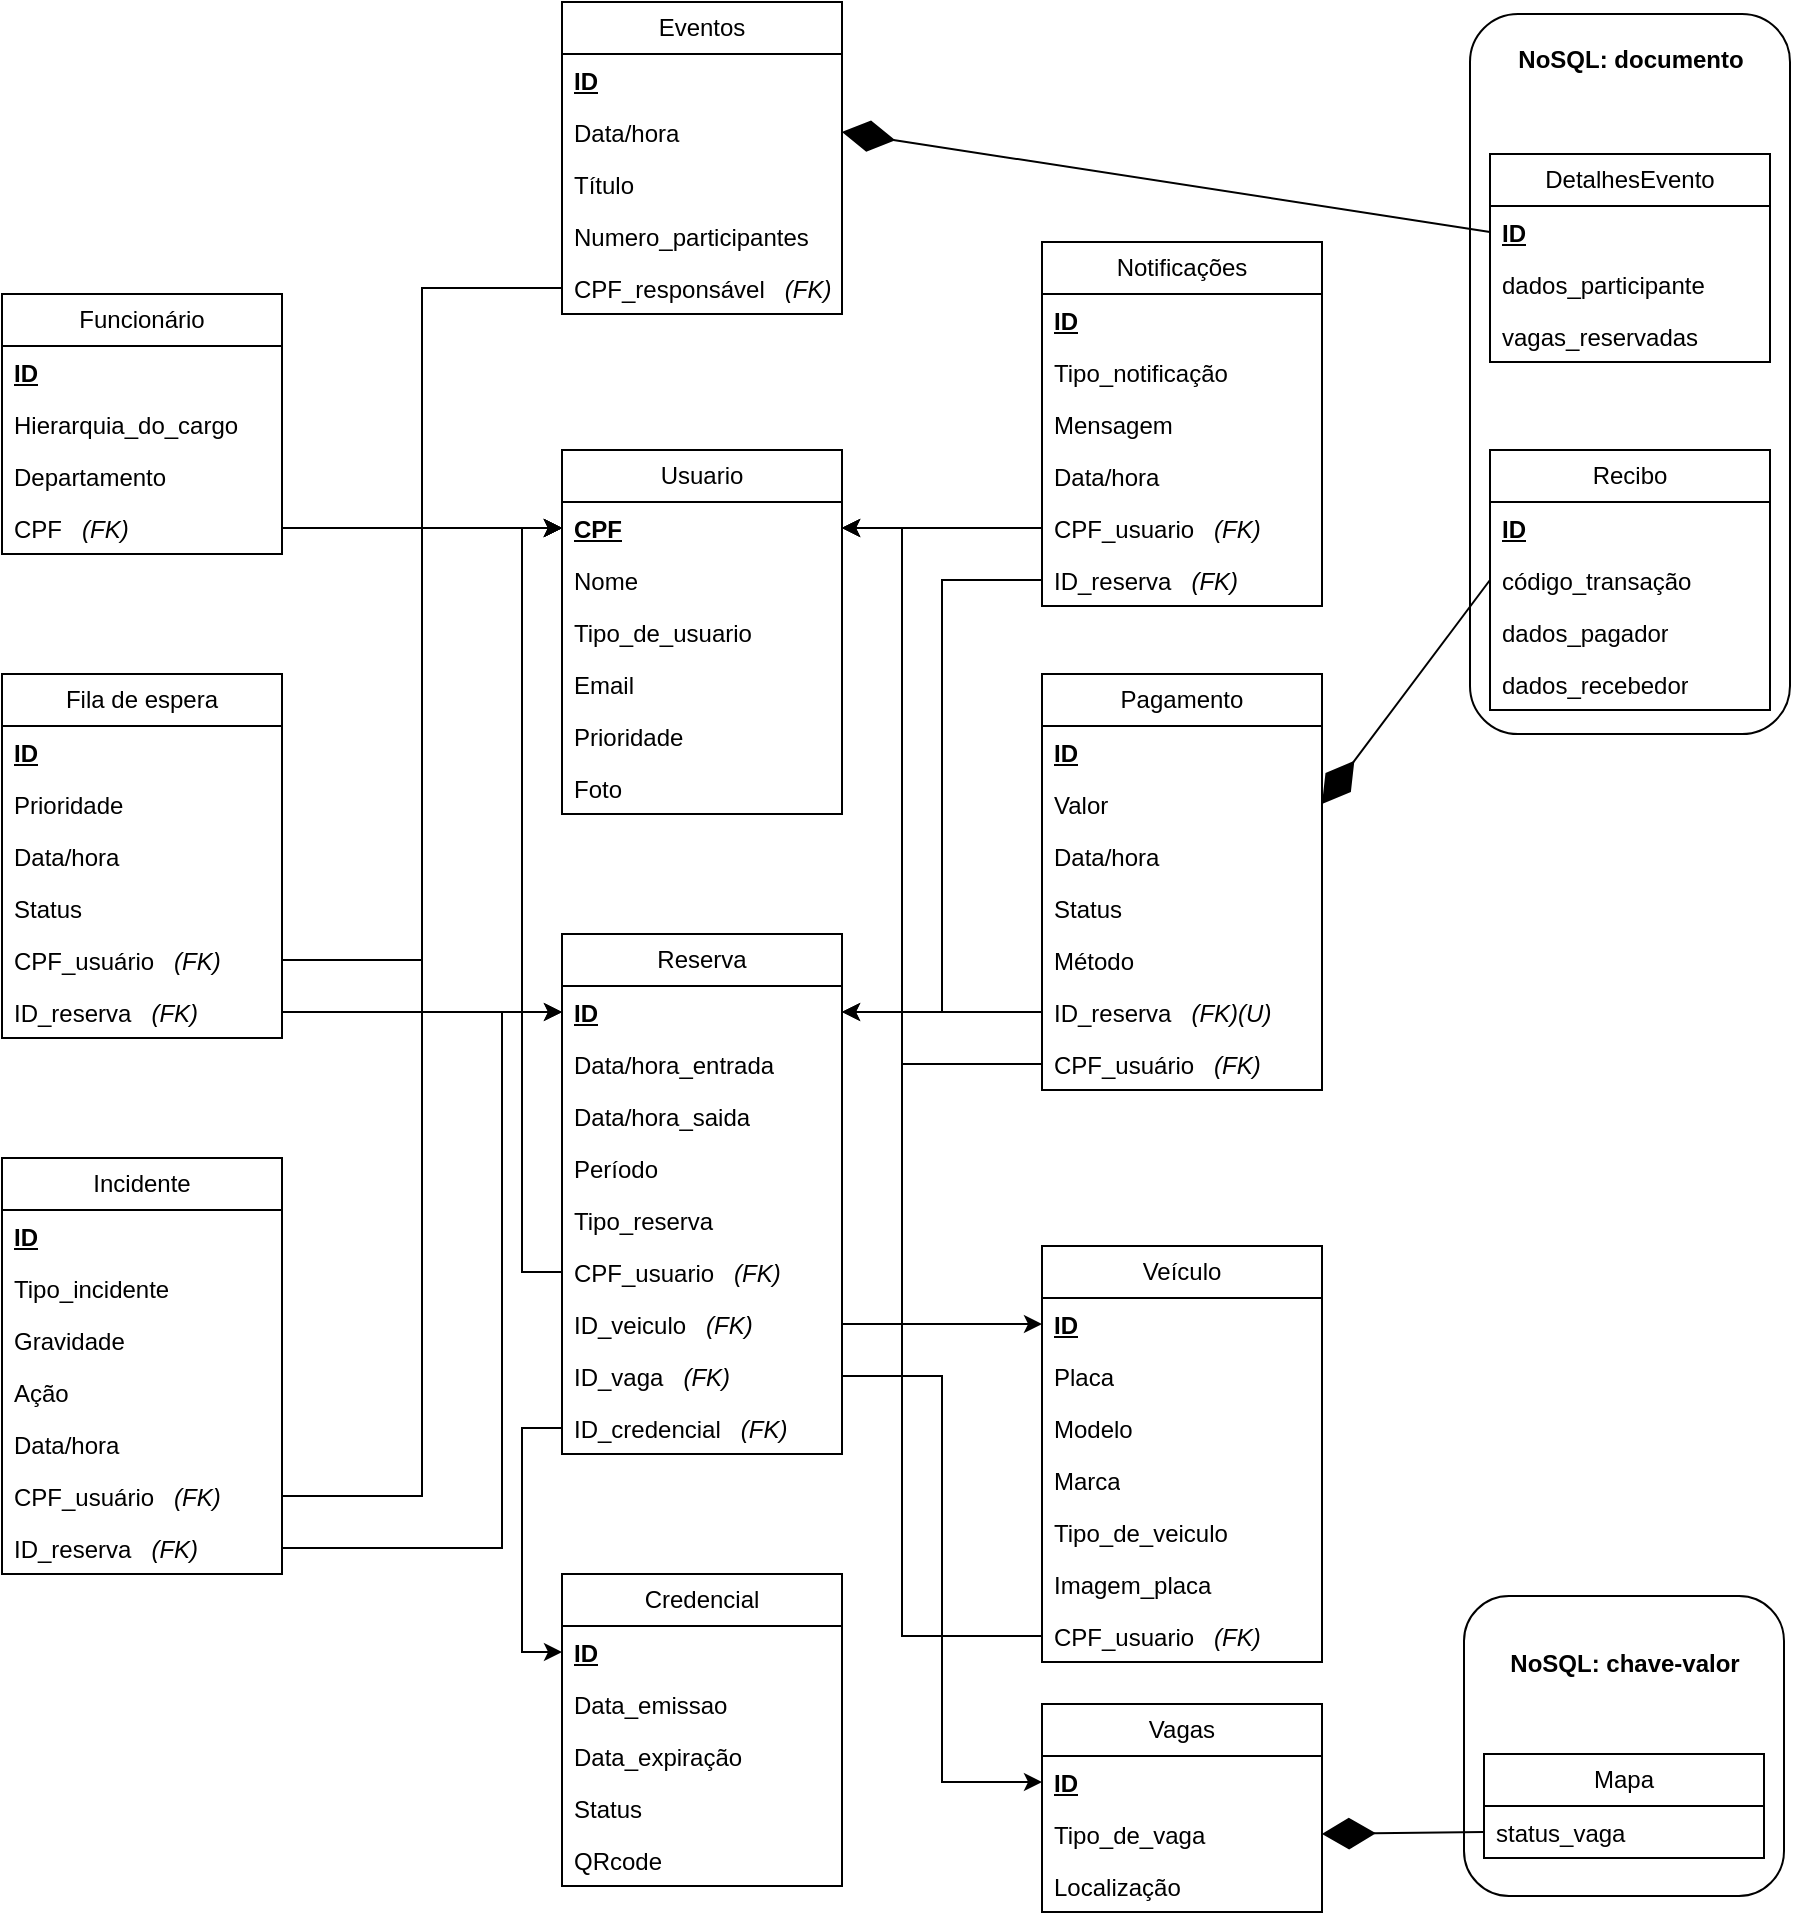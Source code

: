 <mxfile version="27.0.2">
  <diagram name="Page-1" id="e7e014a7-5840-1c2e-5031-d8a46d1fe8dd">
    <mxGraphModel dx="3027" dy="1413" grid="1" gridSize="10" guides="1" tooltips="1" connect="1" arrows="1" fold="1" page="1" pageScale="1" pageWidth="1169" pageHeight="826" background="none" math="0" shadow="0">
      <root>
        <mxCell id="0" />
        <mxCell id="1" parent="0" />
        <mxCell id="-W8Yc-sKx3KQ_jeNFnQ2-156" value="" style="rounded=1;whiteSpace=wrap;html=1;direction=south;" vertex="1" parent="1">
          <mxGeometry x="841" y="851" width="160" height="150" as="geometry" />
        </mxCell>
        <mxCell id="-W8Yc-sKx3KQ_jeNFnQ2-155" value="" style="rounded=1;whiteSpace=wrap;html=1;" vertex="1" parent="1">
          <mxGeometry x="844" y="60" width="160" height="360" as="geometry" />
        </mxCell>
        <mxCell id="-W8Yc-sKx3KQ_jeNFnQ2-41" value="Funcionário" style="swimlane;fontStyle=0;childLayout=stackLayout;horizontal=1;startSize=26;fillColor=none;horizontalStack=0;resizeParent=1;resizeParentMax=0;resizeLast=0;collapsible=1;marginBottom=0;whiteSpace=wrap;html=1;" vertex="1" parent="1">
          <mxGeometry x="110" y="200" width="140" height="130" as="geometry" />
        </mxCell>
        <mxCell id="-W8Yc-sKx3KQ_jeNFnQ2-42" value="ID" style="text;strokeColor=none;fillColor=none;align=left;verticalAlign=top;spacingLeft=4;spacingRight=4;overflow=hidden;rotatable=0;points=[[0,0.5],[1,0.5]];portConstraint=eastwest;whiteSpace=wrap;html=1;fontStyle=5" vertex="1" parent="-W8Yc-sKx3KQ_jeNFnQ2-41">
          <mxGeometry y="26" width="140" height="26" as="geometry" />
        </mxCell>
        <mxCell id="-W8Yc-sKx3KQ_jeNFnQ2-43" value="Hierarquia_do_cargo" style="text;strokeColor=none;fillColor=none;align=left;verticalAlign=top;spacingLeft=4;spacingRight=4;overflow=hidden;rotatable=0;points=[[0,0.5],[1,0.5]];portConstraint=eastwest;whiteSpace=wrap;html=1;" vertex="1" parent="-W8Yc-sKx3KQ_jeNFnQ2-41">
          <mxGeometry y="52" width="140" height="26" as="geometry" />
        </mxCell>
        <mxCell id="-W8Yc-sKx3KQ_jeNFnQ2-44" value="Departamento" style="text;strokeColor=none;fillColor=none;align=left;verticalAlign=top;spacingLeft=4;spacingRight=4;overflow=hidden;rotatable=0;points=[[0,0.5],[1,0.5]];portConstraint=eastwest;whiteSpace=wrap;html=1;" vertex="1" parent="-W8Yc-sKx3KQ_jeNFnQ2-41">
          <mxGeometry y="78" width="140" height="26" as="geometry" />
        </mxCell>
        <mxCell id="-W8Yc-sKx3KQ_jeNFnQ2-61" value="CPF&amp;nbsp; &amp;nbsp;&lt;i&gt;(FK)&lt;/i&gt;" style="text;strokeColor=none;fillColor=none;align=left;verticalAlign=top;spacingLeft=4;spacingRight=4;overflow=hidden;rotatable=0;points=[[0,0.5],[1,0.5]];portConstraint=eastwest;whiteSpace=wrap;html=1;" vertex="1" parent="-W8Yc-sKx3KQ_jeNFnQ2-41">
          <mxGeometry y="104" width="140" height="26" as="geometry" />
        </mxCell>
        <mxCell id="-W8Yc-sKx3KQ_jeNFnQ2-45" value="Incidente" style="swimlane;fontStyle=0;childLayout=stackLayout;horizontal=1;startSize=26;fillColor=none;horizontalStack=0;resizeParent=1;resizeParentMax=0;resizeLast=0;collapsible=1;marginBottom=0;whiteSpace=wrap;html=1;" vertex="1" parent="1">
          <mxGeometry x="110" y="632" width="140" height="208" as="geometry" />
        </mxCell>
        <mxCell id="-W8Yc-sKx3KQ_jeNFnQ2-46" value="&lt;span style=&quot;font-weight: 700; text-decoration-line: underline;&quot;&gt;ID&lt;/span&gt;" style="text;strokeColor=none;fillColor=none;align=left;verticalAlign=top;spacingLeft=4;spacingRight=4;overflow=hidden;rotatable=0;points=[[0,0.5],[1,0.5]];portConstraint=eastwest;whiteSpace=wrap;html=1;" vertex="1" parent="-W8Yc-sKx3KQ_jeNFnQ2-45">
          <mxGeometry y="26" width="140" height="26" as="geometry" />
        </mxCell>
        <mxCell id="-W8Yc-sKx3KQ_jeNFnQ2-47" value="Tipo_incidente" style="text;strokeColor=none;fillColor=none;align=left;verticalAlign=top;spacingLeft=4;spacingRight=4;overflow=hidden;rotatable=0;points=[[0,0.5],[1,0.5]];portConstraint=eastwest;whiteSpace=wrap;html=1;" vertex="1" parent="-W8Yc-sKx3KQ_jeNFnQ2-45">
          <mxGeometry y="52" width="140" height="26" as="geometry" />
        </mxCell>
        <mxCell id="-W8Yc-sKx3KQ_jeNFnQ2-48" value="Gravidade" style="text;strokeColor=none;fillColor=none;align=left;verticalAlign=top;spacingLeft=4;spacingRight=4;overflow=hidden;rotatable=0;points=[[0,0.5],[1,0.5]];portConstraint=eastwest;whiteSpace=wrap;html=1;" vertex="1" parent="-W8Yc-sKx3KQ_jeNFnQ2-45">
          <mxGeometry y="78" width="140" height="26" as="geometry" />
        </mxCell>
        <mxCell id="-W8Yc-sKx3KQ_jeNFnQ2-63" value="Ação" style="text;strokeColor=none;fillColor=none;align=left;verticalAlign=top;spacingLeft=4;spacingRight=4;overflow=hidden;rotatable=0;points=[[0,0.5],[1,0.5]];portConstraint=eastwest;whiteSpace=wrap;html=1;" vertex="1" parent="-W8Yc-sKx3KQ_jeNFnQ2-45">
          <mxGeometry y="104" width="140" height="26" as="geometry" />
        </mxCell>
        <mxCell id="-W8Yc-sKx3KQ_jeNFnQ2-64" value="Data/hora" style="text;strokeColor=none;fillColor=none;align=left;verticalAlign=top;spacingLeft=4;spacingRight=4;overflow=hidden;rotatable=0;points=[[0,0.5],[1,0.5]];portConstraint=eastwest;whiteSpace=wrap;html=1;" vertex="1" parent="-W8Yc-sKx3KQ_jeNFnQ2-45">
          <mxGeometry y="130" width="140" height="26" as="geometry" />
        </mxCell>
        <mxCell id="-W8Yc-sKx3KQ_jeNFnQ2-65" value="CPF_usuário&amp;nbsp; &amp;nbsp;&lt;i&gt;(FK)&lt;/i&gt;" style="text;strokeColor=none;fillColor=none;align=left;verticalAlign=top;spacingLeft=4;spacingRight=4;overflow=hidden;rotatable=0;points=[[0,0.5],[1,0.5]];portConstraint=eastwest;whiteSpace=wrap;html=1;" vertex="1" parent="-W8Yc-sKx3KQ_jeNFnQ2-45">
          <mxGeometry y="156" width="140" height="26" as="geometry" />
        </mxCell>
        <mxCell id="-W8Yc-sKx3KQ_jeNFnQ2-66" value="ID_reserva&amp;nbsp; &amp;nbsp;&lt;i&gt;(FK)&lt;/i&gt;" style="text;strokeColor=none;fillColor=none;align=left;verticalAlign=top;spacingLeft=4;spacingRight=4;overflow=hidden;rotatable=0;points=[[0,0.5],[1,0.5]];portConstraint=eastwest;whiteSpace=wrap;html=1;" vertex="1" parent="-W8Yc-sKx3KQ_jeNFnQ2-45">
          <mxGeometry y="182" width="140" height="26" as="geometry" />
        </mxCell>
        <mxCell id="-W8Yc-sKx3KQ_jeNFnQ2-49" value="Fila de espera" style="swimlane;fontStyle=0;childLayout=stackLayout;horizontal=1;startSize=26;fillColor=none;horizontalStack=0;resizeParent=1;resizeParentMax=0;resizeLast=0;collapsible=1;marginBottom=0;whiteSpace=wrap;html=1;" vertex="1" parent="1">
          <mxGeometry x="110" y="390" width="140" height="182" as="geometry" />
        </mxCell>
        <mxCell id="-W8Yc-sKx3KQ_jeNFnQ2-50" value="&lt;span style=&quot;font-weight: 700; text-decoration-line: underline;&quot;&gt;ID&lt;/span&gt;" style="text;strokeColor=none;fillColor=none;align=left;verticalAlign=top;spacingLeft=4;spacingRight=4;overflow=hidden;rotatable=0;points=[[0,0.5],[1,0.5]];portConstraint=eastwest;whiteSpace=wrap;html=1;" vertex="1" parent="-W8Yc-sKx3KQ_jeNFnQ2-49">
          <mxGeometry y="26" width="140" height="26" as="geometry" />
        </mxCell>
        <mxCell id="-W8Yc-sKx3KQ_jeNFnQ2-58" value="Prioridade" style="text;strokeColor=none;fillColor=none;align=left;verticalAlign=top;spacingLeft=4;spacingRight=4;overflow=hidden;rotatable=0;points=[[0,0.5],[1,0.5]];portConstraint=eastwest;whiteSpace=wrap;html=1;" vertex="1" parent="-W8Yc-sKx3KQ_jeNFnQ2-49">
          <mxGeometry y="52" width="140" height="26" as="geometry" />
        </mxCell>
        <mxCell id="-W8Yc-sKx3KQ_jeNFnQ2-51" value="Data/hora" style="text;strokeColor=none;fillColor=none;align=left;verticalAlign=top;spacingLeft=4;spacingRight=4;overflow=hidden;rotatable=0;points=[[0,0.5],[1,0.5]];portConstraint=eastwest;whiteSpace=wrap;html=1;" vertex="1" parent="-W8Yc-sKx3KQ_jeNFnQ2-49">
          <mxGeometry y="78" width="140" height="26" as="geometry" />
        </mxCell>
        <mxCell id="-W8Yc-sKx3KQ_jeNFnQ2-59" value="Status" style="text;strokeColor=none;fillColor=none;align=left;verticalAlign=top;spacingLeft=4;spacingRight=4;overflow=hidden;rotatable=0;points=[[0,0.5],[1,0.5]];portConstraint=eastwest;whiteSpace=wrap;html=1;" vertex="1" parent="-W8Yc-sKx3KQ_jeNFnQ2-49">
          <mxGeometry y="104" width="140" height="26" as="geometry" />
        </mxCell>
        <mxCell id="-W8Yc-sKx3KQ_jeNFnQ2-52" value="CPF_usuário&amp;nbsp; &amp;nbsp;&lt;i&gt;(FK)&lt;/i&gt;" style="text;strokeColor=none;fillColor=none;align=left;verticalAlign=top;spacingLeft=4;spacingRight=4;overflow=hidden;rotatable=0;points=[[0,0.5],[1,0.5]];portConstraint=eastwest;whiteSpace=wrap;html=1;" vertex="1" parent="-W8Yc-sKx3KQ_jeNFnQ2-49">
          <mxGeometry y="130" width="140" height="26" as="geometry" />
        </mxCell>
        <mxCell id="-W8Yc-sKx3KQ_jeNFnQ2-57" value="ID_reserva&amp;nbsp; &amp;nbsp;&lt;i&gt;(FK)&lt;/i&gt;" style="text;strokeColor=none;fillColor=none;align=left;verticalAlign=top;spacingLeft=4;spacingRight=4;overflow=hidden;rotatable=0;points=[[0,0.5],[1,0.5]];portConstraint=eastwest;whiteSpace=wrap;html=1;" vertex="1" parent="-W8Yc-sKx3KQ_jeNFnQ2-49">
          <mxGeometry y="156" width="140" height="26" as="geometry" />
        </mxCell>
        <mxCell id="-W8Yc-sKx3KQ_jeNFnQ2-70" value="Eventos" style="swimlane;fontStyle=0;childLayout=stackLayout;horizontal=1;startSize=26;fillColor=none;horizontalStack=0;resizeParent=1;resizeParentMax=0;resizeLast=0;collapsible=1;marginBottom=0;whiteSpace=wrap;html=1;" vertex="1" parent="1">
          <mxGeometry x="390" y="54" width="140" height="156" as="geometry" />
        </mxCell>
        <mxCell id="-W8Yc-sKx3KQ_jeNFnQ2-71" value="&lt;span style=&quot;font-weight: 700; text-decoration-line: underline;&quot;&gt;ID&lt;/span&gt;" style="text;strokeColor=none;fillColor=none;align=left;verticalAlign=top;spacingLeft=4;spacingRight=4;overflow=hidden;rotatable=0;points=[[0,0.5],[1,0.5]];portConstraint=eastwest;whiteSpace=wrap;html=1;" vertex="1" parent="-W8Yc-sKx3KQ_jeNFnQ2-70">
          <mxGeometry y="26" width="140" height="26" as="geometry" />
        </mxCell>
        <mxCell id="-W8Yc-sKx3KQ_jeNFnQ2-72" value="Data/hora" style="text;strokeColor=none;fillColor=none;align=left;verticalAlign=top;spacingLeft=4;spacingRight=4;overflow=hidden;rotatable=0;points=[[0,0.5],[1,0.5]];portConstraint=eastwest;whiteSpace=wrap;html=1;" vertex="1" parent="-W8Yc-sKx3KQ_jeNFnQ2-70">
          <mxGeometry y="52" width="140" height="26" as="geometry" />
        </mxCell>
        <mxCell id="-W8Yc-sKx3KQ_jeNFnQ2-73" value="Título" style="text;strokeColor=none;fillColor=none;align=left;verticalAlign=top;spacingLeft=4;spacingRight=4;overflow=hidden;rotatable=0;points=[[0,0.5],[1,0.5]];portConstraint=eastwest;whiteSpace=wrap;html=1;" vertex="1" parent="-W8Yc-sKx3KQ_jeNFnQ2-70">
          <mxGeometry y="78" width="140" height="26" as="geometry" />
        </mxCell>
        <mxCell id="-W8Yc-sKx3KQ_jeNFnQ2-102" value="Numero_participantes" style="text;strokeColor=none;fillColor=none;align=left;verticalAlign=top;spacingLeft=4;spacingRight=4;overflow=hidden;rotatable=0;points=[[0,0.5],[1,0.5]];portConstraint=eastwest;whiteSpace=wrap;html=1;" vertex="1" parent="-W8Yc-sKx3KQ_jeNFnQ2-70">
          <mxGeometry y="104" width="140" height="26" as="geometry" />
        </mxCell>
        <mxCell id="-W8Yc-sKx3KQ_jeNFnQ2-103" value="CPF_responsável&amp;nbsp; &amp;nbsp;&lt;i&gt;(FK)&lt;/i&gt;" style="text;strokeColor=none;fillColor=none;align=left;verticalAlign=top;spacingLeft=4;spacingRight=4;overflow=hidden;rotatable=0;points=[[0,0.5],[1,0.5]];portConstraint=eastwest;whiteSpace=wrap;html=1;" vertex="1" parent="-W8Yc-sKx3KQ_jeNFnQ2-70">
          <mxGeometry y="130" width="140" height="26" as="geometry" />
        </mxCell>
        <mxCell id="-W8Yc-sKx3KQ_jeNFnQ2-74" value="Usuario" style="swimlane;fontStyle=0;childLayout=stackLayout;horizontal=1;startSize=26;fillColor=none;horizontalStack=0;resizeParent=1;resizeParentMax=0;resizeLast=0;collapsible=1;marginBottom=0;whiteSpace=wrap;html=1;" vertex="1" parent="1">
          <mxGeometry x="390" y="278" width="140" height="182" as="geometry" />
        </mxCell>
        <mxCell id="-W8Yc-sKx3KQ_jeNFnQ2-75" value="&lt;b&gt;&lt;u&gt;CPF&lt;/u&gt;&lt;/b&gt;" style="text;strokeColor=none;fillColor=none;align=left;verticalAlign=top;spacingLeft=4;spacingRight=4;overflow=hidden;rotatable=0;points=[[0,0.5],[1,0.5]];portConstraint=eastwest;whiteSpace=wrap;html=1;" vertex="1" parent="-W8Yc-sKx3KQ_jeNFnQ2-74">
          <mxGeometry y="26" width="140" height="26" as="geometry" />
        </mxCell>
        <mxCell id="-W8Yc-sKx3KQ_jeNFnQ2-76" value="Nome" style="text;strokeColor=none;fillColor=none;align=left;verticalAlign=top;spacingLeft=4;spacingRight=4;overflow=hidden;rotatable=0;points=[[0,0.5],[1,0.5]];portConstraint=eastwest;whiteSpace=wrap;html=1;" vertex="1" parent="-W8Yc-sKx3KQ_jeNFnQ2-74">
          <mxGeometry y="52" width="140" height="26" as="geometry" />
        </mxCell>
        <mxCell id="-W8Yc-sKx3KQ_jeNFnQ2-77" value="Tipo_de_usuario" style="text;strokeColor=none;fillColor=none;align=left;verticalAlign=top;spacingLeft=4;spacingRight=4;overflow=hidden;rotatable=0;points=[[0,0.5],[1,0.5]];portConstraint=eastwest;whiteSpace=wrap;html=1;" vertex="1" parent="-W8Yc-sKx3KQ_jeNFnQ2-74">
          <mxGeometry y="78" width="140" height="26" as="geometry" />
        </mxCell>
        <mxCell id="-W8Yc-sKx3KQ_jeNFnQ2-104" value="Email" style="text;strokeColor=none;fillColor=none;align=left;verticalAlign=top;spacingLeft=4;spacingRight=4;overflow=hidden;rotatable=0;points=[[0,0.5],[1,0.5]];portConstraint=eastwest;whiteSpace=wrap;html=1;" vertex="1" parent="-W8Yc-sKx3KQ_jeNFnQ2-74">
          <mxGeometry y="104" width="140" height="26" as="geometry" />
        </mxCell>
        <mxCell id="-W8Yc-sKx3KQ_jeNFnQ2-105" value="Prioridade" style="text;strokeColor=none;fillColor=none;align=left;verticalAlign=top;spacingLeft=4;spacingRight=4;overflow=hidden;rotatable=0;points=[[0,0.5],[1,0.5]];portConstraint=eastwest;whiteSpace=wrap;html=1;" vertex="1" parent="-W8Yc-sKx3KQ_jeNFnQ2-74">
          <mxGeometry y="130" width="140" height="26" as="geometry" />
        </mxCell>
        <mxCell id="-W8Yc-sKx3KQ_jeNFnQ2-106" value="Foto" style="text;strokeColor=none;fillColor=none;align=left;verticalAlign=top;spacingLeft=4;spacingRight=4;overflow=hidden;rotatable=0;points=[[0,0.5],[1,0.5]];portConstraint=eastwest;whiteSpace=wrap;html=1;" vertex="1" parent="-W8Yc-sKx3KQ_jeNFnQ2-74">
          <mxGeometry y="156" width="140" height="26" as="geometry" />
        </mxCell>
        <mxCell id="-W8Yc-sKx3KQ_jeNFnQ2-78" value="Reserva" style="swimlane;fontStyle=0;childLayout=stackLayout;horizontal=1;startSize=26;fillColor=none;horizontalStack=0;resizeParent=1;resizeParentMax=0;resizeLast=0;collapsible=1;marginBottom=0;whiteSpace=wrap;html=1;" vertex="1" parent="1">
          <mxGeometry x="390" y="520" width="140" height="260" as="geometry" />
        </mxCell>
        <mxCell id="-W8Yc-sKx3KQ_jeNFnQ2-79" value="&lt;span style=&quot;font-weight: 700; text-decoration-line: underline;&quot;&gt;ID&lt;/span&gt;" style="text;strokeColor=none;fillColor=none;align=left;verticalAlign=top;spacingLeft=4;spacingRight=4;overflow=hidden;rotatable=0;points=[[0,0.5],[1,0.5]];portConstraint=eastwest;whiteSpace=wrap;html=1;" vertex="1" parent="-W8Yc-sKx3KQ_jeNFnQ2-78">
          <mxGeometry y="26" width="140" height="26" as="geometry" />
        </mxCell>
        <mxCell id="-W8Yc-sKx3KQ_jeNFnQ2-80" value="Data/hora_entrada" style="text;strokeColor=none;fillColor=none;align=left;verticalAlign=top;spacingLeft=4;spacingRight=4;overflow=hidden;rotatable=0;points=[[0,0.5],[1,0.5]];portConstraint=eastwest;whiteSpace=wrap;html=1;" vertex="1" parent="-W8Yc-sKx3KQ_jeNFnQ2-78">
          <mxGeometry y="52" width="140" height="26" as="geometry" />
        </mxCell>
        <mxCell id="-W8Yc-sKx3KQ_jeNFnQ2-81" value="Data/hora_saida" style="text;strokeColor=none;fillColor=none;align=left;verticalAlign=top;spacingLeft=4;spacingRight=4;overflow=hidden;rotatable=0;points=[[0,0.5],[1,0.5]];portConstraint=eastwest;whiteSpace=wrap;html=1;" vertex="1" parent="-W8Yc-sKx3KQ_jeNFnQ2-78">
          <mxGeometry y="78" width="140" height="26" as="geometry" />
        </mxCell>
        <mxCell id="-W8Yc-sKx3KQ_jeNFnQ2-107" value="Período" style="text;strokeColor=none;fillColor=none;align=left;verticalAlign=top;spacingLeft=4;spacingRight=4;overflow=hidden;rotatable=0;points=[[0,0.5],[1,0.5]];portConstraint=eastwest;whiteSpace=wrap;html=1;" vertex="1" parent="-W8Yc-sKx3KQ_jeNFnQ2-78">
          <mxGeometry y="104" width="140" height="26" as="geometry" />
        </mxCell>
        <mxCell id="-W8Yc-sKx3KQ_jeNFnQ2-108" value="Tipo_reserva" style="text;strokeColor=none;fillColor=none;align=left;verticalAlign=top;spacingLeft=4;spacingRight=4;overflow=hidden;rotatable=0;points=[[0,0.5],[1,0.5]];portConstraint=eastwest;whiteSpace=wrap;html=1;" vertex="1" parent="-W8Yc-sKx3KQ_jeNFnQ2-78">
          <mxGeometry y="130" width="140" height="26" as="geometry" />
        </mxCell>
        <mxCell id="-W8Yc-sKx3KQ_jeNFnQ2-112" value="CPF_usuario&amp;nbsp; &amp;nbsp;&lt;i&gt;(FK)&lt;/i&gt;" style="text;strokeColor=none;fillColor=none;align=left;verticalAlign=top;spacingLeft=4;spacingRight=4;overflow=hidden;rotatable=0;points=[[0,0.5],[1,0.5]];portConstraint=eastwest;whiteSpace=wrap;html=1;" vertex="1" parent="-W8Yc-sKx3KQ_jeNFnQ2-78">
          <mxGeometry y="156" width="140" height="26" as="geometry" />
        </mxCell>
        <mxCell id="-W8Yc-sKx3KQ_jeNFnQ2-111" value="ID_veiculo&amp;nbsp; &amp;nbsp;&lt;i&gt;(FK)&lt;/i&gt;" style="text;strokeColor=none;fillColor=none;align=left;verticalAlign=top;spacingLeft=4;spacingRight=4;overflow=hidden;rotatable=0;points=[[0,0.5],[1,0.5]];portConstraint=eastwest;whiteSpace=wrap;html=1;" vertex="1" parent="-W8Yc-sKx3KQ_jeNFnQ2-78">
          <mxGeometry y="182" width="140" height="26" as="geometry" />
        </mxCell>
        <mxCell id="-W8Yc-sKx3KQ_jeNFnQ2-110" value="ID_vaga&amp;nbsp; &amp;nbsp;&lt;i&gt;(FK)&lt;/i&gt;" style="text;strokeColor=none;fillColor=none;align=left;verticalAlign=top;spacingLeft=4;spacingRight=4;overflow=hidden;rotatable=0;points=[[0,0.5],[1,0.5]];portConstraint=eastwest;whiteSpace=wrap;html=1;" vertex="1" parent="-W8Yc-sKx3KQ_jeNFnQ2-78">
          <mxGeometry y="208" width="140" height="26" as="geometry" />
        </mxCell>
        <mxCell id="-W8Yc-sKx3KQ_jeNFnQ2-109" value="ID_credencial&amp;nbsp; &amp;nbsp;&lt;i&gt;(FK)&lt;/i&gt;" style="text;strokeColor=none;fillColor=none;align=left;verticalAlign=top;spacingLeft=4;spacingRight=4;overflow=hidden;rotatable=0;points=[[0,0.5],[1,0.5]];portConstraint=eastwest;whiteSpace=wrap;html=1;" vertex="1" parent="-W8Yc-sKx3KQ_jeNFnQ2-78">
          <mxGeometry y="234" width="140" height="26" as="geometry" />
        </mxCell>
        <mxCell id="-W8Yc-sKx3KQ_jeNFnQ2-82" value="Credencial" style="swimlane;fontStyle=0;childLayout=stackLayout;horizontal=1;startSize=26;fillColor=none;horizontalStack=0;resizeParent=1;resizeParentMax=0;resizeLast=0;collapsible=1;marginBottom=0;whiteSpace=wrap;html=1;" vertex="1" parent="1">
          <mxGeometry x="390" y="840" width="140" height="156" as="geometry" />
        </mxCell>
        <mxCell id="-W8Yc-sKx3KQ_jeNFnQ2-83" value="&lt;span style=&quot;font-weight: 700; text-decoration-line: underline;&quot;&gt;ID&lt;/span&gt;" style="text;strokeColor=none;fillColor=none;align=left;verticalAlign=top;spacingLeft=4;spacingRight=4;overflow=hidden;rotatable=0;points=[[0,0.5],[1,0.5]];portConstraint=eastwest;whiteSpace=wrap;html=1;" vertex="1" parent="-W8Yc-sKx3KQ_jeNFnQ2-82">
          <mxGeometry y="26" width="140" height="26" as="geometry" />
        </mxCell>
        <mxCell id="-W8Yc-sKx3KQ_jeNFnQ2-84" value="Data_emissao" style="text;strokeColor=none;fillColor=none;align=left;verticalAlign=top;spacingLeft=4;spacingRight=4;overflow=hidden;rotatable=0;points=[[0,0.5],[1,0.5]];portConstraint=eastwest;whiteSpace=wrap;html=1;" vertex="1" parent="-W8Yc-sKx3KQ_jeNFnQ2-82">
          <mxGeometry y="52" width="140" height="26" as="geometry" />
        </mxCell>
        <mxCell id="-W8Yc-sKx3KQ_jeNFnQ2-85" value="Data_expiração" style="text;strokeColor=none;fillColor=none;align=left;verticalAlign=top;spacingLeft=4;spacingRight=4;overflow=hidden;rotatable=0;points=[[0,0.5],[1,0.5]];portConstraint=eastwest;whiteSpace=wrap;html=1;" vertex="1" parent="-W8Yc-sKx3KQ_jeNFnQ2-82">
          <mxGeometry y="78" width="140" height="26" as="geometry" />
        </mxCell>
        <mxCell id="-W8Yc-sKx3KQ_jeNFnQ2-113" value="Status" style="text;strokeColor=none;fillColor=none;align=left;verticalAlign=top;spacingLeft=4;spacingRight=4;overflow=hidden;rotatable=0;points=[[0,0.5],[1,0.5]];portConstraint=eastwest;whiteSpace=wrap;html=1;" vertex="1" parent="-W8Yc-sKx3KQ_jeNFnQ2-82">
          <mxGeometry y="104" width="140" height="26" as="geometry" />
        </mxCell>
        <mxCell id="-W8Yc-sKx3KQ_jeNFnQ2-114" value="QRcode" style="text;strokeColor=none;fillColor=none;align=left;verticalAlign=top;spacingLeft=4;spacingRight=4;overflow=hidden;rotatable=0;points=[[0,0.5],[1,0.5]];portConstraint=eastwest;whiteSpace=wrap;html=1;" vertex="1" parent="-W8Yc-sKx3KQ_jeNFnQ2-82">
          <mxGeometry y="130" width="140" height="26" as="geometry" />
        </mxCell>
        <mxCell id="-W8Yc-sKx3KQ_jeNFnQ2-86" value="Notificações" style="swimlane;fontStyle=0;childLayout=stackLayout;horizontal=1;startSize=26;fillColor=none;horizontalStack=0;resizeParent=1;resizeParentMax=0;resizeLast=0;collapsible=1;marginBottom=0;whiteSpace=wrap;html=1;" vertex="1" parent="1">
          <mxGeometry x="630" y="174" width="140" height="182" as="geometry" />
        </mxCell>
        <mxCell id="-W8Yc-sKx3KQ_jeNFnQ2-87" value="&lt;span style=&quot;font-weight: 700; text-decoration-line: underline;&quot;&gt;ID&lt;/span&gt;" style="text;strokeColor=none;fillColor=none;align=left;verticalAlign=top;spacingLeft=4;spacingRight=4;overflow=hidden;rotatable=0;points=[[0,0.5],[1,0.5]];portConstraint=eastwest;whiteSpace=wrap;html=1;" vertex="1" parent="-W8Yc-sKx3KQ_jeNFnQ2-86">
          <mxGeometry y="26" width="140" height="26" as="geometry" />
        </mxCell>
        <mxCell id="-W8Yc-sKx3KQ_jeNFnQ2-88" value="Tipo_notificação" style="text;strokeColor=none;fillColor=none;align=left;verticalAlign=top;spacingLeft=4;spacingRight=4;overflow=hidden;rotatable=0;points=[[0,0.5],[1,0.5]];portConstraint=eastwest;whiteSpace=wrap;html=1;" vertex="1" parent="-W8Yc-sKx3KQ_jeNFnQ2-86">
          <mxGeometry y="52" width="140" height="26" as="geometry" />
        </mxCell>
        <mxCell id="-W8Yc-sKx3KQ_jeNFnQ2-89" value="Mensagem" style="text;strokeColor=none;fillColor=none;align=left;verticalAlign=top;spacingLeft=4;spacingRight=4;overflow=hidden;rotatable=0;points=[[0,0.5],[1,0.5]];portConstraint=eastwest;whiteSpace=wrap;html=1;" vertex="1" parent="-W8Yc-sKx3KQ_jeNFnQ2-86">
          <mxGeometry y="78" width="140" height="26" as="geometry" />
        </mxCell>
        <mxCell id="-W8Yc-sKx3KQ_jeNFnQ2-115" value="Data/hora" style="text;strokeColor=none;fillColor=none;align=left;verticalAlign=top;spacingLeft=4;spacingRight=4;overflow=hidden;rotatable=0;points=[[0,0.5],[1,0.5]];portConstraint=eastwest;whiteSpace=wrap;html=1;" vertex="1" parent="-W8Yc-sKx3KQ_jeNFnQ2-86">
          <mxGeometry y="104" width="140" height="26" as="geometry" />
        </mxCell>
        <mxCell id="-W8Yc-sKx3KQ_jeNFnQ2-116" value="CPF_usuario&amp;nbsp; &amp;nbsp;&lt;i&gt;(FK)&lt;/i&gt;" style="text;strokeColor=none;fillColor=none;align=left;verticalAlign=top;spacingLeft=4;spacingRight=4;overflow=hidden;rotatable=0;points=[[0,0.5],[1,0.5]];portConstraint=eastwest;whiteSpace=wrap;html=1;" vertex="1" parent="-W8Yc-sKx3KQ_jeNFnQ2-86">
          <mxGeometry y="130" width="140" height="26" as="geometry" />
        </mxCell>
        <mxCell id="-W8Yc-sKx3KQ_jeNFnQ2-117" value="ID_reserva&amp;nbsp; &amp;nbsp;&lt;i&gt;(FK)&lt;/i&gt;" style="text;strokeColor=none;fillColor=none;align=left;verticalAlign=top;spacingLeft=4;spacingRight=4;overflow=hidden;rotatable=0;points=[[0,0.5],[1,0.5]];portConstraint=eastwest;whiteSpace=wrap;html=1;" vertex="1" parent="-W8Yc-sKx3KQ_jeNFnQ2-86">
          <mxGeometry y="156" width="140" height="26" as="geometry" />
        </mxCell>
        <mxCell id="-W8Yc-sKx3KQ_jeNFnQ2-90" value="Pagamento" style="swimlane;fontStyle=0;childLayout=stackLayout;horizontal=1;startSize=26;fillColor=none;horizontalStack=0;resizeParent=1;resizeParentMax=0;resizeLast=0;collapsible=1;marginBottom=0;whiteSpace=wrap;html=1;" vertex="1" parent="1">
          <mxGeometry x="630" y="390" width="140" height="208" as="geometry" />
        </mxCell>
        <mxCell id="-W8Yc-sKx3KQ_jeNFnQ2-91" value="&lt;span style=&quot;font-weight: 700; text-decoration-line: underline;&quot;&gt;ID&lt;/span&gt;" style="text;strokeColor=none;fillColor=none;align=left;verticalAlign=top;spacingLeft=4;spacingRight=4;overflow=hidden;rotatable=0;points=[[0,0.5],[1,0.5]];portConstraint=eastwest;whiteSpace=wrap;html=1;" vertex="1" parent="-W8Yc-sKx3KQ_jeNFnQ2-90">
          <mxGeometry y="26" width="140" height="26" as="geometry" />
        </mxCell>
        <mxCell id="-W8Yc-sKx3KQ_jeNFnQ2-92" value="Valor" style="text;strokeColor=none;fillColor=none;align=left;verticalAlign=top;spacingLeft=4;spacingRight=4;overflow=hidden;rotatable=0;points=[[0,0.5],[1,0.5]];portConstraint=eastwest;whiteSpace=wrap;html=1;" vertex="1" parent="-W8Yc-sKx3KQ_jeNFnQ2-90">
          <mxGeometry y="52" width="140" height="26" as="geometry" />
        </mxCell>
        <mxCell id="-W8Yc-sKx3KQ_jeNFnQ2-93" value="Data/hora" style="text;strokeColor=none;fillColor=none;align=left;verticalAlign=top;spacingLeft=4;spacingRight=4;overflow=hidden;rotatable=0;points=[[0,0.5],[1,0.5]];portConstraint=eastwest;whiteSpace=wrap;html=1;" vertex="1" parent="-W8Yc-sKx3KQ_jeNFnQ2-90">
          <mxGeometry y="78" width="140" height="26" as="geometry" />
        </mxCell>
        <mxCell id="-W8Yc-sKx3KQ_jeNFnQ2-118" value="Status" style="text;strokeColor=none;fillColor=none;align=left;verticalAlign=top;spacingLeft=4;spacingRight=4;overflow=hidden;rotatable=0;points=[[0,0.5],[1,0.5]];portConstraint=eastwest;whiteSpace=wrap;html=1;" vertex="1" parent="-W8Yc-sKx3KQ_jeNFnQ2-90">
          <mxGeometry y="104" width="140" height="26" as="geometry" />
        </mxCell>
        <mxCell id="-W8Yc-sKx3KQ_jeNFnQ2-121" value="Método" style="text;strokeColor=none;fillColor=none;align=left;verticalAlign=top;spacingLeft=4;spacingRight=4;overflow=hidden;rotatable=0;points=[[0,0.5],[1,0.5]];portConstraint=eastwest;whiteSpace=wrap;html=1;" vertex="1" parent="-W8Yc-sKx3KQ_jeNFnQ2-90">
          <mxGeometry y="130" width="140" height="26" as="geometry" />
        </mxCell>
        <mxCell id="-W8Yc-sKx3KQ_jeNFnQ2-120" value="ID_reserva&amp;nbsp; &amp;nbsp;&lt;i&gt;(FK)(U)&lt;/i&gt;" style="text;strokeColor=none;fillColor=none;align=left;verticalAlign=top;spacingLeft=4;spacingRight=4;overflow=hidden;rotatable=0;points=[[0,0.5],[1,0.5]];portConstraint=eastwest;whiteSpace=wrap;html=1;" vertex="1" parent="-W8Yc-sKx3KQ_jeNFnQ2-90">
          <mxGeometry y="156" width="140" height="26" as="geometry" />
        </mxCell>
        <mxCell id="-W8Yc-sKx3KQ_jeNFnQ2-119" value="CPF_usuário&amp;nbsp; &amp;nbsp;&lt;i&gt;(FK)&lt;/i&gt;" style="text;strokeColor=none;fillColor=none;align=left;verticalAlign=top;spacingLeft=4;spacingRight=4;overflow=hidden;rotatable=0;points=[[0,0.5],[1,0.5]];portConstraint=eastwest;whiteSpace=wrap;html=1;" vertex="1" parent="-W8Yc-sKx3KQ_jeNFnQ2-90">
          <mxGeometry y="182" width="140" height="26" as="geometry" />
        </mxCell>
        <mxCell id="-W8Yc-sKx3KQ_jeNFnQ2-94" value="Veículo" style="swimlane;fontStyle=0;childLayout=stackLayout;horizontal=1;startSize=26;fillColor=none;horizontalStack=0;resizeParent=1;resizeParentMax=0;resizeLast=0;collapsible=1;marginBottom=0;whiteSpace=wrap;html=1;" vertex="1" parent="1">
          <mxGeometry x="630" y="676" width="140" height="208" as="geometry" />
        </mxCell>
        <mxCell id="-W8Yc-sKx3KQ_jeNFnQ2-95" value="&lt;span style=&quot;font-weight: 700; text-decoration-line: underline;&quot;&gt;ID&lt;/span&gt;" style="text;strokeColor=none;fillColor=none;align=left;verticalAlign=top;spacingLeft=4;spacingRight=4;overflow=hidden;rotatable=0;points=[[0,0.5],[1,0.5]];portConstraint=eastwest;whiteSpace=wrap;html=1;" vertex="1" parent="-W8Yc-sKx3KQ_jeNFnQ2-94">
          <mxGeometry y="26" width="140" height="26" as="geometry" />
        </mxCell>
        <mxCell id="-W8Yc-sKx3KQ_jeNFnQ2-96" value="Placa" style="text;strokeColor=none;fillColor=none;align=left;verticalAlign=top;spacingLeft=4;spacingRight=4;overflow=hidden;rotatable=0;points=[[0,0.5],[1,0.5]];portConstraint=eastwest;whiteSpace=wrap;html=1;" vertex="1" parent="-W8Yc-sKx3KQ_jeNFnQ2-94">
          <mxGeometry y="52" width="140" height="26" as="geometry" />
        </mxCell>
        <mxCell id="-W8Yc-sKx3KQ_jeNFnQ2-97" value="Modelo" style="text;strokeColor=none;fillColor=none;align=left;verticalAlign=top;spacingLeft=4;spacingRight=4;overflow=hidden;rotatable=0;points=[[0,0.5],[1,0.5]];portConstraint=eastwest;whiteSpace=wrap;html=1;" vertex="1" parent="-W8Yc-sKx3KQ_jeNFnQ2-94">
          <mxGeometry y="78" width="140" height="26" as="geometry" />
        </mxCell>
        <mxCell id="-W8Yc-sKx3KQ_jeNFnQ2-122" value="Marca" style="text;strokeColor=none;fillColor=none;align=left;verticalAlign=top;spacingLeft=4;spacingRight=4;overflow=hidden;rotatable=0;points=[[0,0.5],[1,0.5]];portConstraint=eastwest;whiteSpace=wrap;html=1;" vertex="1" parent="-W8Yc-sKx3KQ_jeNFnQ2-94">
          <mxGeometry y="104" width="140" height="26" as="geometry" />
        </mxCell>
        <mxCell id="-W8Yc-sKx3KQ_jeNFnQ2-124" value="Tipo_de_veiculo" style="text;strokeColor=none;fillColor=none;align=left;verticalAlign=top;spacingLeft=4;spacingRight=4;overflow=hidden;rotatable=0;points=[[0,0.5],[1,0.5]];portConstraint=eastwest;whiteSpace=wrap;html=1;" vertex="1" parent="-W8Yc-sKx3KQ_jeNFnQ2-94">
          <mxGeometry y="130" width="140" height="26" as="geometry" />
        </mxCell>
        <mxCell id="-W8Yc-sKx3KQ_jeNFnQ2-125" value="Imagem_placa" style="text;strokeColor=none;fillColor=none;align=left;verticalAlign=top;spacingLeft=4;spacingRight=4;overflow=hidden;rotatable=0;points=[[0,0.5],[1,0.5]];portConstraint=eastwest;whiteSpace=wrap;html=1;" vertex="1" parent="-W8Yc-sKx3KQ_jeNFnQ2-94">
          <mxGeometry y="156" width="140" height="26" as="geometry" />
        </mxCell>
        <mxCell id="-W8Yc-sKx3KQ_jeNFnQ2-123" value="CPF_usuario&amp;nbsp; &amp;nbsp;&lt;i&gt;(FK)&lt;/i&gt;" style="text;strokeColor=none;fillColor=none;align=left;verticalAlign=top;spacingLeft=4;spacingRight=4;overflow=hidden;rotatable=0;points=[[0,0.5],[1,0.5]];portConstraint=eastwest;whiteSpace=wrap;html=1;" vertex="1" parent="-W8Yc-sKx3KQ_jeNFnQ2-94">
          <mxGeometry y="182" width="140" height="26" as="geometry" />
        </mxCell>
        <mxCell id="-W8Yc-sKx3KQ_jeNFnQ2-98" value="Vagas" style="swimlane;fontStyle=0;childLayout=stackLayout;horizontal=1;startSize=26;fillColor=none;horizontalStack=0;resizeParent=1;resizeParentMax=0;resizeLast=0;collapsible=1;marginBottom=0;whiteSpace=wrap;html=1;" vertex="1" parent="1">
          <mxGeometry x="630" y="905" width="140" height="104" as="geometry" />
        </mxCell>
        <mxCell id="-W8Yc-sKx3KQ_jeNFnQ2-99" value="&lt;span style=&quot;font-weight: 700; text-decoration-line: underline;&quot;&gt;ID&lt;/span&gt;" style="text;strokeColor=none;fillColor=none;align=left;verticalAlign=top;spacingLeft=4;spacingRight=4;overflow=hidden;rotatable=0;points=[[0,0.5],[1,0.5]];portConstraint=eastwest;whiteSpace=wrap;html=1;" vertex="1" parent="-W8Yc-sKx3KQ_jeNFnQ2-98">
          <mxGeometry y="26" width="140" height="26" as="geometry" />
        </mxCell>
        <mxCell id="-W8Yc-sKx3KQ_jeNFnQ2-101" value="Tipo_de_vaga" style="text;strokeColor=none;fillColor=none;align=left;verticalAlign=top;spacingLeft=4;spacingRight=4;overflow=hidden;rotatable=0;points=[[0,0.5],[1,0.5]];portConstraint=eastwest;whiteSpace=wrap;html=1;" vertex="1" parent="-W8Yc-sKx3KQ_jeNFnQ2-98">
          <mxGeometry y="52" width="140" height="26" as="geometry" />
        </mxCell>
        <mxCell id="-W8Yc-sKx3KQ_jeNFnQ2-126" value="Localização" style="text;strokeColor=none;fillColor=none;align=left;verticalAlign=top;spacingLeft=4;spacingRight=4;overflow=hidden;rotatable=0;points=[[0,0.5],[1,0.5]];portConstraint=eastwest;whiteSpace=wrap;html=1;" vertex="1" parent="-W8Yc-sKx3KQ_jeNFnQ2-98">
          <mxGeometry y="78" width="140" height="26" as="geometry" />
        </mxCell>
        <mxCell id="-W8Yc-sKx3KQ_jeNFnQ2-127" style="edgeStyle=orthogonalEdgeStyle;rounded=0;orthogonalLoop=1;jettySize=auto;html=1;exitX=1;exitY=0.5;exitDx=0;exitDy=0;entryX=0;entryY=0.5;entryDx=0;entryDy=0;" edge="1" parent="1" source="-W8Yc-sKx3KQ_jeNFnQ2-61" target="-W8Yc-sKx3KQ_jeNFnQ2-75">
          <mxGeometry relative="1" as="geometry" />
        </mxCell>
        <mxCell id="-W8Yc-sKx3KQ_jeNFnQ2-128" style="edgeStyle=orthogonalEdgeStyle;rounded=0;orthogonalLoop=1;jettySize=auto;html=1;exitX=1;exitY=0.5;exitDx=0;exitDy=0;entryX=0;entryY=0.5;entryDx=0;entryDy=0;" edge="1" parent="1" source="-W8Yc-sKx3KQ_jeNFnQ2-52" target="-W8Yc-sKx3KQ_jeNFnQ2-75">
          <mxGeometry relative="1" as="geometry" />
        </mxCell>
        <mxCell id="-W8Yc-sKx3KQ_jeNFnQ2-129" style="edgeStyle=orthogonalEdgeStyle;rounded=0;orthogonalLoop=1;jettySize=auto;html=1;exitX=1;exitY=0.5;exitDx=0;exitDy=0;entryX=0;entryY=0.5;entryDx=0;entryDy=0;" edge="1" parent="1" source="-W8Yc-sKx3KQ_jeNFnQ2-57" target="-W8Yc-sKx3KQ_jeNFnQ2-79">
          <mxGeometry relative="1" as="geometry" />
        </mxCell>
        <mxCell id="-W8Yc-sKx3KQ_jeNFnQ2-130" style="edgeStyle=orthogonalEdgeStyle;rounded=0;orthogonalLoop=1;jettySize=auto;html=1;exitX=1;exitY=0.5;exitDx=0;exitDy=0;entryX=0;entryY=0.5;entryDx=0;entryDy=0;" edge="1" parent="1" source="-W8Yc-sKx3KQ_jeNFnQ2-65" target="-W8Yc-sKx3KQ_jeNFnQ2-75">
          <mxGeometry relative="1" as="geometry" />
        </mxCell>
        <mxCell id="-W8Yc-sKx3KQ_jeNFnQ2-131" style="edgeStyle=orthogonalEdgeStyle;rounded=0;orthogonalLoop=1;jettySize=auto;html=1;exitX=1;exitY=0.5;exitDx=0;exitDy=0;entryX=0;entryY=0.5;entryDx=0;entryDy=0;" edge="1" parent="1" source="-W8Yc-sKx3KQ_jeNFnQ2-66" target="-W8Yc-sKx3KQ_jeNFnQ2-79">
          <mxGeometry relative="1" as="geometry">
            <Array as="points">
              <mxPoint x="360" y="827" />
              <mxPoint x="360" y="559" />
            </Array>
          </mxGeometry>
        </mxCell>
        <mxCell id="-W8Yc-sKx3KQ_jeNFnQ2-132" style="edgeStyle=orthogonalEdgeStyle;rounded=0;orthogonalLoop=1;jettySize=auto;html=1;exitX=0;exitY=0.5;exitDx=0;exitDy=0;entryX=0;entryY=0.5;entryDx=0;entryDy=0;" edge="1" parent="1" source="-W8Yc-sKx3KQ_jeNFnQ2-103" target="-W8Yc-sKx3KQ_jeNFnQ2-75">
          <mxGeometry relative="1" as="geometry">
            <Array as="points">
              <mxPoint x="320" y="197" />
              <mxPoint x="320" y="317" />
            </Array>
          </mxGeometry>
        </mxCell>
        <mxCell id="-W8Yc-sKx3KQ_jeNFnQ2-133" style="edgeStyle=orthogonalEdgeStyle;rounded=0;orthogonalLoop=1;jettySize=auto;html=1;exitX=0;exitY=0.5;exitDx=0;exitDy=0;entryX=0;entryY=0.5;entryDx=0;entryDy=0;" edge="1" parent="1" source="-W8Yc-sKx3KQ_jeNFnQ2-109" target="-W8Yc-sKx3KQ_jeNFnQ2-83">
          <mxGeometry relative="1" as="geometry" />
        </mxCell>
        <mxCell id="-W8Yc-sKx3KQ_jeNFnQ2-135" style="edgeStyle=orthogonalEdgeStyle;rounded=0;orthogonalLoop=1;jettySize=auto;html=1;exitX=0;exitY=0.5;exitDx=0;exitDy=0;entryX=0;entryY=0.5;entryDx=0;entryDy=0;" edge="1" parent="1" source="-W8Yc-sKx3KQ_jeNFnQ2-112" target="-W8Yc-sKx3KQ_jeNFnQ2-75">
          <mxGeometry relative="1" as="geometry">
            <Array as="points">
              <mxPoint x="370" y="689" />
              <mxPoint x="370" y="317" />
            </Array>
          </mxGeometry>
        </mxCell>
        <mxCell id="-W8Yc-sKx3KQ_jeNFnQ2-136" style="edgeStyle=orthogonalEdgeStyle;rounded=0;orthogonalLoop=1;jettySize=auto;html=1;exitX=0;exitY=0.5;exitDx=0;exitDy=0;entryX=1;entryY=0.5;entryDx=0;entryDy=0;" edge="1" parent="1" source="-W8Yc-sKx3KQ_jeNFnQ2-116" target="-W8Yc-sKx3KQ_jeNFnQ2-75">
          <mxGeometry relative="1" as="geometry" />
        </mxCell>
        <mxCell id="-W8Yc-sKx3KQ_jeNFnQ2-137" style="edgeStyle=orthogonalEdgeStyle;rounded=0;orthogonalLoop=1;jettySize=auto;html=1;exitX=0;exitY=0.5;exitDx=0;exitDy=0;entryX=1;entryY=0.5;entryDx=0;entryDy=0;" edge="1" parent="1" source="-W8Yc-sKx3KQ_jeNFnQ2-120" target="-W8Yc-sKx3KQ_jeNFnQ2-79">
          <mxGeometry relative="1" as="geometry" />
        </mxCell>
        <mxCell id="-W8Yc-sKx3KQ_jeNFnQ2-138" style="edgeStyle=orthogonalEdgeStyle;rounded=0;orthogonalLoop=1;jettySize=auto;html=1;exitX=0;exitY=0.5;exitDx=0;exitDy=0;entryX=1;entryY=0.5;entryDx=0;entryDy=0;" edge="1" parent="1" source="-W8Yc-sKx3KQ_jeNFnQ2-117" target="-W8Yc-sKx3KQ_jeNFnQ2-79">
          <mxGeometry relative="1" as="geometry" />
        </mxCell>
        <mxCell id="-W8Yc-sKx3KQ_jeNFnQ2-139" style="edgeStyle=orthogonalEdgeStyle;rounded=0;orthogonalLoop=1;jettySize=auto;html=1;exitX=0;exitY=0.5;exitDx=0;exitDy=0;entryX=1;entryY=0.5;entryDx=0;entryDy=0;" edge="1" parent="1" source="-W8Yc-sKx3KQ_jeNFnQ2-119" target="-W8Yc-sKx3KQ_jeNFnQ2-75">
          <mxGeometry relative="1" as="geometry">
            <Array as="points">
              <mxPoint x="560" y="585" />
              <mxPoint x="560" y="317" />
            </Array>
          </mxGeometry>
        </mxCell>
        <mxCell id="-W8Yc-sKx3KQ_jeNFnQ2-140" style="edgeStyle=orthogonalEdgeStyle;rounded=0;orthogonalLoop=1;jettySize=auto;html=1;exitX=1;exitY=0.5;exitDx=0;exitDy=0;entryX=0;entryY=0.5;entryDx=0;entryDy=0;" edge="1" parent="1" source="-W8Yc-sKx3KQ_jeNFnQ2-111" target="-W8Yc-sKx3KQ_jeNFnQ2-95">
          <mxGeometry relative="1" as="geometry" />
        </mxCell>
        <mxCell id="-W8Yc-sKx3KQ_jeNFnQ2-141" style="edgeStyle=orthogonalEdgeStyle;rounded=0;orthogonalLoop=1;jettySize=auto;html=1;exitX=0;exitY=0.5;exitDx=0;exitDy=0;entryX=1;entryY=0.5;entryDx=0;entryDy=0;" edge="1" parent="1" source="-W8Yc-sKx3KQ_jeNFnQ2-123" target="-W8Yc-sKx3KQ_jeNFnQ2-75">
          <mxGeometry relative="1" as="geometry">
            <Array as="points">
              <mxPoint x="560" y="871" />
              <mxPoint x="560" y="317" />
            </Array>
          </mxGeometry>
        </mxCell>
        <mxCell id="-W8Yc-sKx3KQ_jeNFnQ2-142" style="edgeStyle=orthogonalEdgeStyle;rounded=0;orthogonalLoop=1;jettySize=auto;html=1;exitX=1;exitY=0.5;exitDx=0;exitDy=0;entryX=0;entryY=0.5;entryDx=0;entryDy=0;" edge="1" parent="1" source="-W8Yc-sKx3KQ_jeNFnQ2-110" target="-W8Yc-sKx3KQ_jeNFnQ2-99">
          <mxGeometry relative="1" as="geometry" />
        </mxCell>
        <mxCell id="-W8Yc-sKx3KQ_jeNFnQ2-143" value="Recibo" style="swimlane;fontStyle=0;childLayout=stackLayout;horizontal=1;startSize=26;fillColor=none;horizontalStack=0;resizeParent=1;resizeParentMax=0;resizeLast=0;collapsible=1;marginBottom=0;whiteSpace=wrap;html=1;" vertex="1" parent="1">
          <mxGeometry x="854" y="278" width="140" height="130" as="geometry" />
        </mxCell>
        <mxCell id="-W8Yc-sKx3KQ_jeNFnQ2-144" value="ID" style="text;strokeColor=none;fillColor=none;align=left;verticalAlign=top;spacingLeft=4;spacingRight=4;overflow=hidden;rotatable=0;points=[[0,0.5],[1,0.5]];portConstraint=eastwest;whiteSpace=wrap;html=1;fontStyle=5" vertex="1" parent="-W8Yc-sKx3KQ_jeNFnQ2-143">
          <mxGeometry y="26" width="140" height="26" as="geometry" />
        </mxCell>
        <mxCell id="-W8Yc-sKx3KQ_jeNFnQ2-145" value="código_transação" style="text;strokeColor=none;fillColor=none;align=left;verticalAlign=top;spacingLeft=4;spacingRight=4;overflow=hidden;rotatable=0;points=[[0,0.5],[1,0.5]];portConstraint=eastwest;whiteSpace=wrap;html=1;" vertex="1" parent="-W8Yc-sKx3KQ_jeNFnQ2-143">
          <mxGeometry y="52" width="140" height="26" as="geometry" />
        </mxCell>
        <mxCell id="-W8Yc-sKx3KQ_jeNFnQ2-146" value="dados_pagador" style="text;strokeColor=none;fillColor=none;align=left;verticalAlign=top;spacingLeft=4;spacingRight=4;overflow=hidden;rotatable=0;points=[[0,0.5],[1,0.5]];portConstraint=eastwest;whiteSpace=wrap;html=1;" vertex="1" parent="-W8Yc-sKx3KQ_jeNFnQ2-143">
          <mxGeometry y="78" width="140" height="26" as="geometry" />
        </mxCell>
        <mxCell id="-W8Yc-sKx3KQ_jeNFnQ2-157" value="dados_recebedor" style="text;strokeColor=none;fillColor=none;align=left;verticalAlign=top;spacingLeft=4;spacingRight=4;overflow=hidden;rotatable=0;points=[[0,0.5],[1,0.5]];portConstraint=eastwest;whiteSpace=wrap;html=1;" vertex="1" parent="-W8Yc-sKx3KQ_jeNFnQ2-143">
          <mxGeometry y="104" width="140" height="26" as="geometry" />
        </mxCell>
        <mxCell id="-W8Yc-sKx3KQ_jeNFnQ2-147" value="DetalhesEvento" style="swimlane;fontStyle=0;childLayout=stackLayout;horizontal=1;startSize=26;fillColor=none;horizontalStack=0;resizeParent=1;resizeParentMax=0;resizeLast=0;collapsible=1;marginBottom=0;whiteSpace=wrap;html=1;" vertex="1" parent="1">
          <mxGeometry x="854" y="130" width="140" height="104" as="geometry" />
        </mxCell>
        <mxCell id="-W8Yc-sKx3KQ_jeNFnQ2-148" value="ID" style="text;strokeColor=none;fillColor=none;align=left;verticalAlign=top;spacingLeft=4;spacingRight=4;overflow=hidden;rotatable=0;points=[[0,0.5],[1,0.5]];portConstraint=eastwest;whiteSpace=wrap;html=1;fontStyle=5" vertex="1" parent="-W8Yc-sKx3KQ_jeNFnQ2-147">
          <mxGeometry y="26" width="140" height="26" as="geometry" />
        </mxCell>
        <mxCell id="-W8Yc-sKx3KQ_jeNFnQ2-149" value="dados_participante" style="text;strokeColor=none;fillColor=none;align=left;verticalAlign=top;spacingLeft=4;spacingRight=4;overflow=hidden;rotatable=0;points=[[0,0.5],[1,0.5]];portConstraint=eastwest;whiteSpace=wrap;html=1;" vertex="1" parent="-W8Yc-sKx3KQ_jeNFnQ2-147">
          <mxGeometry y="52" width="140" height="26" as="geometry" />
        </mxCell>
        <mxCell id="-W8Yc-sKx3KQ_jeNFnQ2-150" value="vagas_reservadas" style="text;strokeColor=none;fillColor=none;align=left;verticalAlign=top;spacingLeft=4;spacingRight=4;overflow=hidden;rotatable=0;points=[[0,0.5],[1,0.5]];portConstraint=eastwest;whiteSpace=wrap;html=1;" vertex="1" parent="-W8Yc-sKx3KQ_jeNFnQ2-147">
          <mxGeometry y="78" width="140" height="26" as="geometry" />
        </mxCell>
        <mxCell id="-W8Yc-sKx3KQ_jeNFnQ2-151" value="Mapa" style="swimlane;fontStyle=0;childLayout=stackLayout;horizontal=1;startSize=26;fillColor=none;horizontalStack=0;resizeParent=1;resizeParentMax=0;resizeLast=0;collapsible=1;marginBottom=0;whiteSpace=wrap;html=1;" vertex="1" parent="1">
          <mxGeometry x="851" y="930" width="140" height="52" as="geometry" />
        </mxCell>
        <mxCell id="-W8Yc-sKx3KQ_jeNFnQ2-153" value="status_vaga" style="text;strokeColor=none;fillColor=none;align=left;verticalAlign=top;spacingLeft=4;spacingRight=4;overflow=hidden;rotatable=0;points=[[0,0.5],[1,0.5]];portConstraint=eastwest;whiteSpace=wrap;html=1;" vertex="1" parent="-W8Yc-sKx3KQ_jeNFnQ2-151">
          <mxGeometry y="26" width="140" height="26" as="geometry" />
        </mxCell>
        <mxCell id="-W8Yc-sKx3KQ_jeNFnQ2-158" value="" style="endArrow=diamondThin;endFill=1;endSize=24;html=1;rounded=0;exitX=0;exitY=0.5;exitDx=0;exitDy=0;entryX=1;entryY=0.5;entryDx=0;entryDy=0;" edge="1" parent="1" source="-W8Yc-sKx3KQ_jeNFnQ2-145" target="-W8Yc-sKx3KQ_jeNFnQ2-92">
          <mxGeometry width="160" relative="1" as="geometry">
            <mxPoint x="830" y="270" as="sourcePoint" />
            <mxPoint x="990" y="270" as="targetPoint" />
            <Array as="points" />
          </mxGeometry>
        </mxCell>
        <mxCell id="-W8Yc-sKx3KQ_jeNFnQ2-159" value="" style="endArrow=diamondThin;endFill=1;endSize=24;html=1;rounded=0;exitX=0;exitY=0.5;exitDx=0;exitDy=0;entryX=1;entryY=0.5;entryDx=0;entryDy=0;" edge="1" parent="1" source="-W8Yc-sKx3KQ_jeNFnQ2-148" target="-W8Yc-sKx3KQ_jeNFnQ2-72">
          <mxGeometry width="160" relative="1" as="geometry">
            <mxPoint x="690" y="90" as="sourcePoint" />
            <mxPoint x="850" y="90" as="targetPoint" />
          </mxGeometry>
        </mxCell>
        <mxCell id="-W8Yc-sKx3KQ_jeNFnQ2-160" value="" style="endArrow=diamondThin;endFill=1;endSize=24;html=1;rounded=0;exitX=0;exitY=0.5;exitDx=0;exitDy=0;entryX=1;entryY=0.5;entryDx=0;entryDy=0;" edge="1" parent="1" source="-W8Yc-sKx3KQ_jeNFnQ2-153" target="-W8Yc-sKx3KQ_jeNFnQ2-101">
          <mxGeometry width="160" relative="1" as="geometry">
            <mxPoint x="690" y="890" as="sourcePoint" />
            <mxPoint x="770" y="995" as="targetPoint" />
          </mxGeometry>
        </mxCell>
        <mxCell id="-W8Yc-sKx3KQ_jeNFnQ2-161" value="NoSQL: chave-valor" style="text;align=center;fontStyle=1;verticalAlign=middle;spacingLeft=3;spacingRight=3;strokeColor=none;rotatable=0;points=[[0,0.5],[1,0.5]];portConstraint=eastwest;html=1;" vertex="1" parent="1">
          <mxGeometry x="881" y="872" width="80" height="26" as="geometry" />
        </mxCell>
        <mxCell id="-W8Yc-sKx3KQ_jeNFnQ2-162" value="NoSQL: documento" style="text;align=center;fontStyle=1;verticalAlign=middle;spacingLeft=3;spacingRight=3;strokeColor=none;rotatable=0;points=[[0,0.5],[1,0.5]];portConstraint=eastwest;html=1;" vertex="1" parent="1">
          <mxGeometry x="884" y="70" width="80" height="26" as="geometry" />
        </mxCell>
      </root>
    </mxGraphModel>
  </diagram>
</mxfile>
